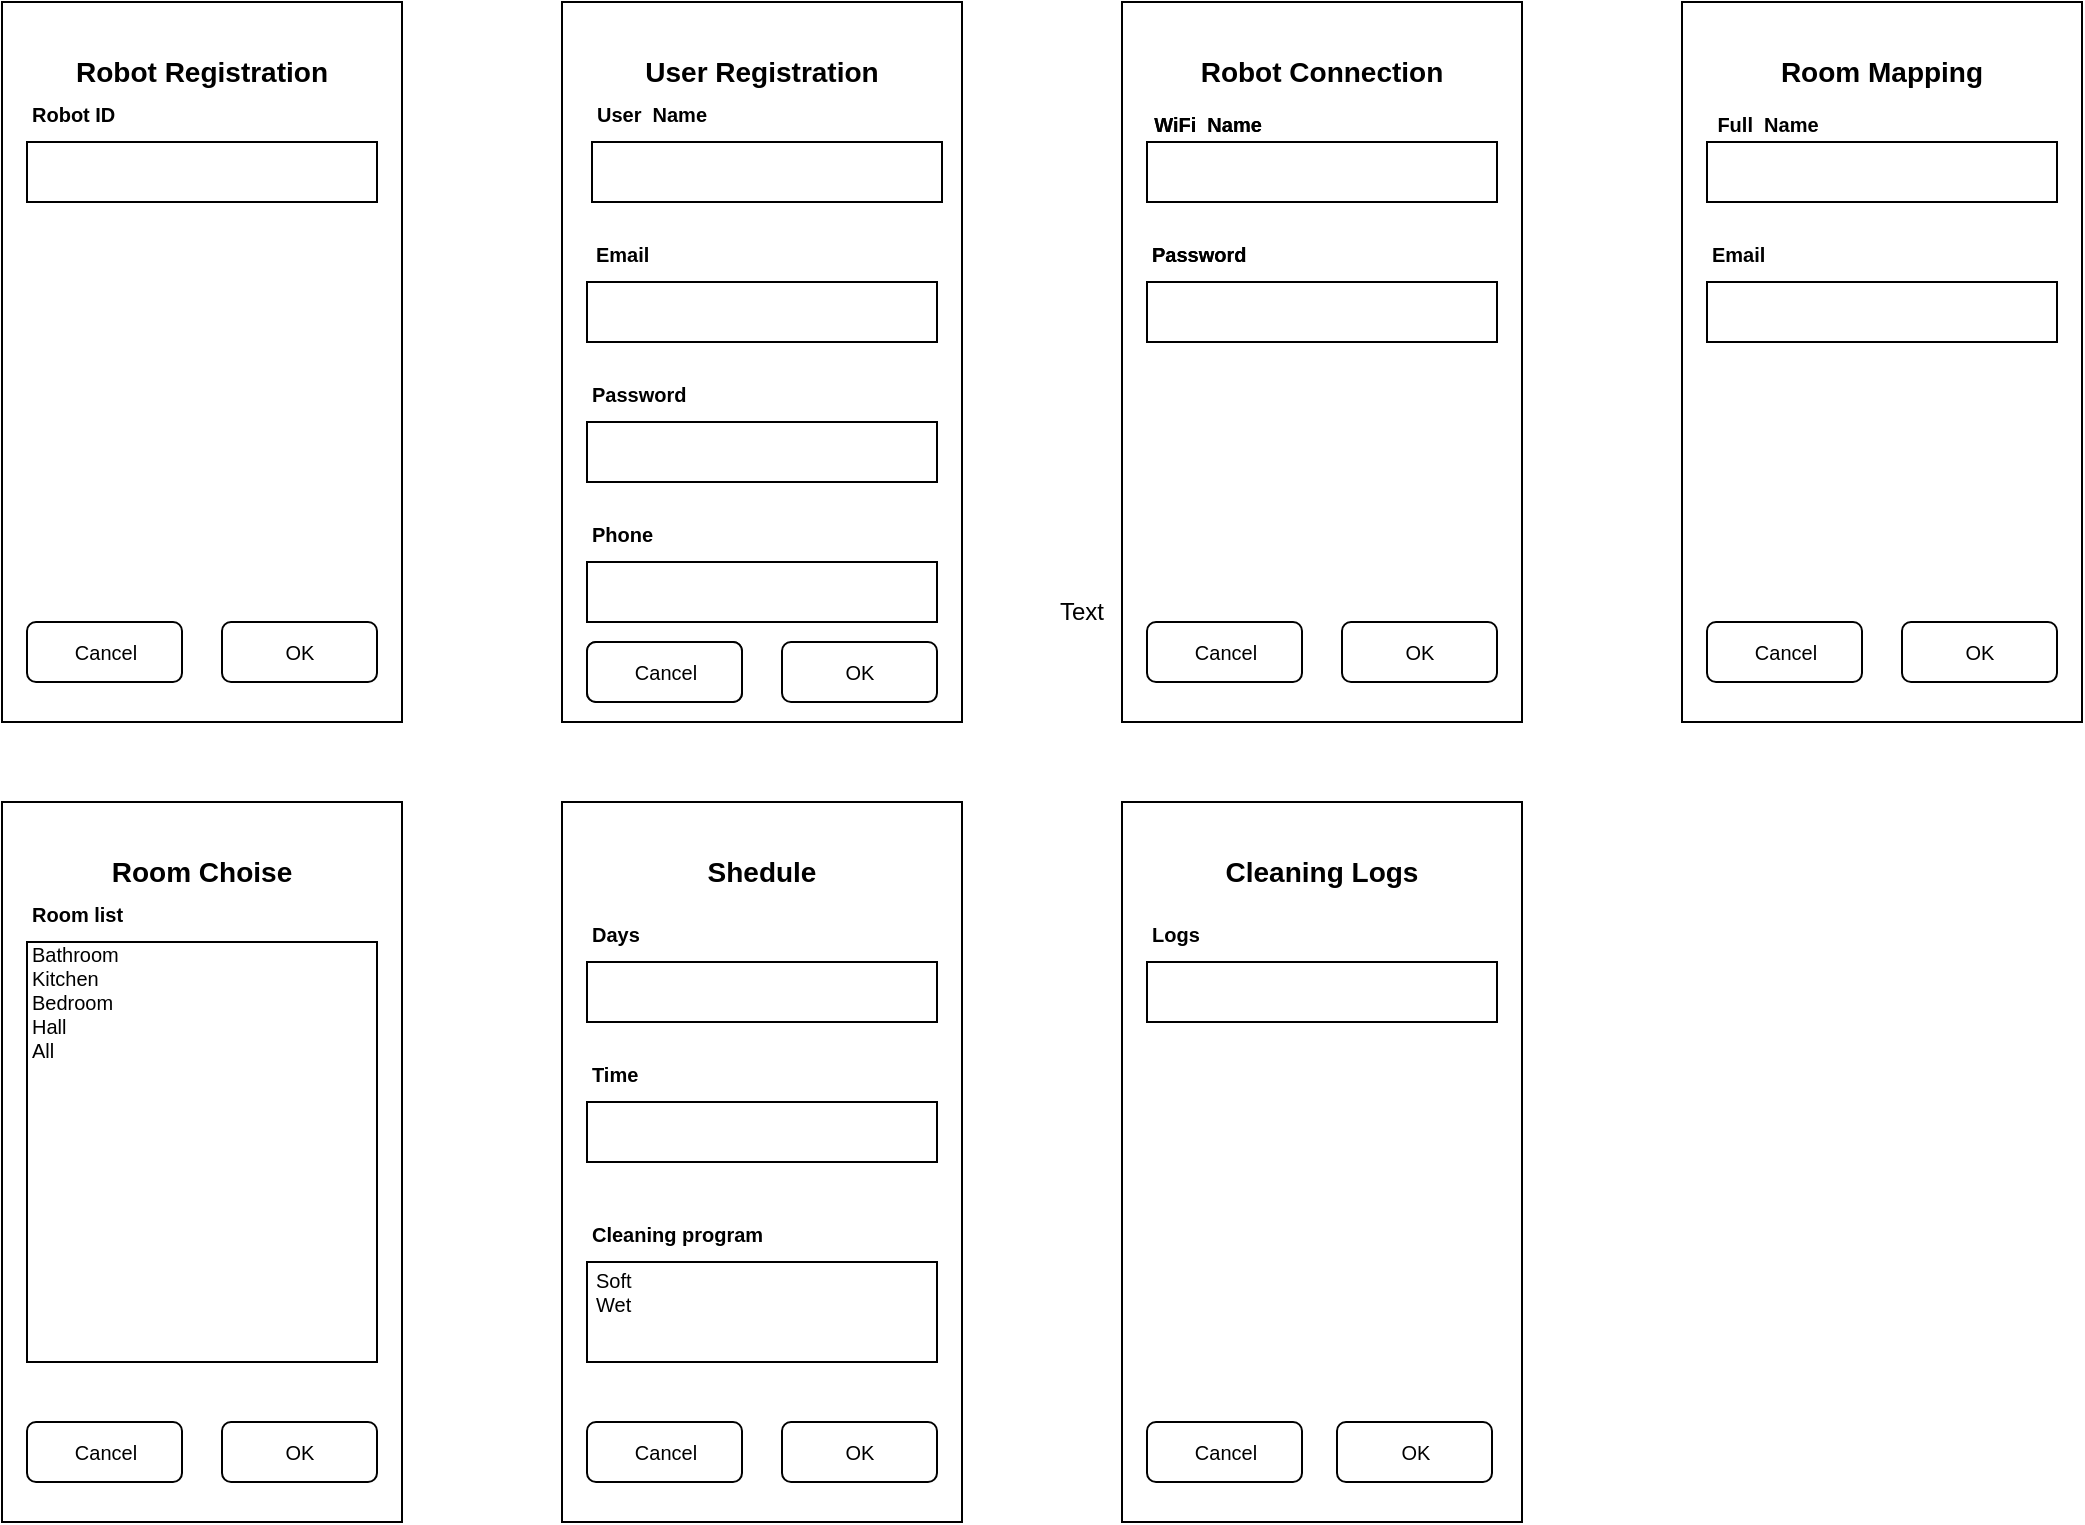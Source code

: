 <mxfile version="20.3.0" type="device" pages="3"><diagram id="ENmIyvvfldRmJgjIzLP0" name="UserInterface"><mxGraphModel dx="1662" dy="861" grid="1" gridSize="10" guides="1" tooltips="1" connect="1" arrows="1" fold="1" page="1" pageScale="1" pageWidth="1169" pageHeight="827" math="0" shadow="0"><root><mxCell id="0"/><mxCell id="1" parent="0"/><mxCell id="davgfbCOC2WF3e5g6zft-2" value="" style="rounded=0;whiteSpace=wrap;html=1;" parent="1" vertex="1"><mxGeometry x="80" y="40" width="200" height="360" as="geometry"/></mxCell><mxCell id="davgfbCOC2WF3e5g6zft-3" value="" style="rounded=0;whiteSpace=wrap;html=1;" parent="1" vertex="1"><mxGeometry x="360" y="40" width="200" height="360" as="geometry"/></mxCell><mxCell id="davgfbCOC2WF3e5g6zft-4" value="" style="rounded=0;whiteSpace=wrap;html=1;" parent="1" vertex="1"><mxGeometry x="640" y="40" width="200" height="360" as="geometry"/></mxCell><mxCell id="davgfbCOC2WF3e5g6zft-5" value="" style="rounded=0;whiteSpace=wrap;html=1;" parent="1" vertex="1"><mxGeometry x="920" y="40" width="200" height="360" as="geometry"/></mxCell><mxCell id="davgfbCOC2WF3e5g6zft-6" value="" style="rounded=0;whiteSpace=wrap;html=1;" parent="1" vertex="1"><mxGeometry x="80" y="440" width="200" height="360" as="geometry"/></mxCell><mxCell id="davgfbCOC2WF3e5g6zft-7" value="" style="rounded=0;whiteSpace=wrap;html=1;" parent="1" vertex="1"><mxGeometry x="360" y="440" width="200" height="360" as="geometry"/></mxCell><mxCell id="davgfbCOC2WF3e5g6zft-8" value="" style="rounded=0;whiteSpace=wrap;html=1;" parent="1" vertex="1"><mxGeometry x="640" y="440" width="200" height="360" as="geometry"/></mxCell><mxCell id="davgfbCOC2WF3e5g6zft-11" value="Text" style="text;html=1;strokeColor=none;fillColor=none;align=center;verticalAlign=middle;whiteSpace=wrap;rounded=0;" parent="1" vertex="1"><mxGeometry x="590" y="330" width="60" height="30" as="geometry"/></mxCell><mxCell id="davgfbCOC2WF3e5g6zft-13" value="&lt;b&gt;&lt;font style=&quot;font-size: 14px;&quot;&gt;Robot Registration&lt;/font&gt;&lt;/b&gt;" style="text;html=1;strokeColor=none;fillColor=none;align=center;verticalAlign=middle;whiteSpace=wrap;rounded=0;" parent="1" vertex="1"><mxGeometry x="100" y="60" width="160" height="30" as="geometry"/></mxCell><mxCell id="davgfbCOC2WF3e5g6zft-14" value="&lt;font style=&quot;font-size: 14px;&quot;&gt;&lt;b&gt;User Registration&lt;/b&gt;&lt;/font&gt;" style="text;html=1;strokeColor=none;fillColor=none;align=center;verticalAlign=middle;whiteSpace=wrap;rounded=0;" parent="1" vertex="1"><mxGeometry x="380" y="60" width="160" height="30" as="geometry"/></mxCell><mxCell id="davgfbCOC2WF3e5g6zft-15" value="&lt;font style=&quot;font-size: 14px;&quot;&gt;&lt;b&gt;Robot Connection&lt;/b&gt;&lt;/font&gt;" style="text;html=1;strokeColor=none;fillColor=none;align=center;verticalAlign=middle;whiteSpace=wrap;rounded=0;" parent="1" vertex="1"><mxGeometry x="660" y="60" width="160" height="30" as="geometry"/></mxCell><mxCell id="davgfbCOC2WF3e5g6zft-16" value="&lt;font style=&quot;font-size: 14px;&quot;&gt;&lt;b&gt;Room Mapping&lt;/b&gt;&lt;/font&gt;" style="text;html=1;strokeColor=none;fillColor=none;align=center;verticalAlign=middle;whiteSpace=wrap;rounded=0;" parent="1" vertex="1"><mxGeometry x="940" y="60" width="160" height="30" as="geometry"/></mxCell><mxCell id="davgfbCOC2WF3e5g6zft-17" value="&lt;b&gt;&lt;font style=&quot;font-size: 14px;&quot;&gt;Room Choise&lt;/font&gt;&lt;/b&gt;" style="text;html=1;strokeColor=none;fillColor=none;align=center;verticalAlign=middle;whiteSpace=wrap;rounded=0;" parent="1" vertex="1"><mxGeometry x="100" y="460" width="160" height="30" as="geometry"/></mxCell><mxCell id="davgfbCOC2WF3e5g6zft-18" value="&lt;b&gt;&lt;font style=&quot;font-size: 14px;&quot;&gt;Shedule&lt;/font&gt;&lt;/b&gt;" style="text;html=1;strokeColor=none;fillColor=none;align=center;verticalAlign=middle;whiteSpace=wrap;rounded=0;" parent="1" vertex="1"><mxGeometry x="380" y="460" width="160" height="30" as="geometry"/></mxCell><mxCell id="davgfbCOC2WF3e5g6zft-21" value="&lt;b&gt;&lt;font style=&quot;font-size: 14px;&quot;&gt;Cleaning Logs&lt;/font&gt;&lt;/b&gt;" style="text;html=1;strokeColor=none;fillColor=none;align=center;verticalAlign=middle;whiteSpace=wrap;rounded=0;" parent="1" vertex="1"><mxGeometry x="660" y="460" width="160" height="30" as="geometry"/></mxCell><mxCell id="davgfbCOC2WF3e5g6zft-22" value="&lt;font style=&quot;font-size: 10px;&quot;&gt;&lt;b&gt;User&amp;nbsp; Name&lt;/b&gt;&lt;/font&gt;" style="text;html=1;strokeColor=none;fillColor=none;align=center;verticalAlign=middle;whiteSpace=wrap;rounded=0;fontSize=14;" parent="1" vertex="1"><mxGeometry x="375" y="70" width="60" height="50" as="geometry"/></mxCell><mxCell id="davgfbCOC2WF3e5g6zft-24" value="&lt;font style=&quot;font-size: 10px;&quot;&gt;&lt;b&gt;Email&lt;/b&gt;&lt;/font&gt;" style="text;html=1;strokeColor=none;fillColor=none;align=left;verticalAlign=middle;whiteSpace=wrap;rounded=0;fontSize=14;" parent="1" vertex="1"><mxGeometry x="375" y="150" width="60" height="30" as="geometry"/></mxCell><mxCell id="davgfbCOC2WF3e5g6zft-26" value="&lt;font style=&quot;font-size: 10px;&quot;&gt;&lt;b&gt;Password&lt;/b&gt;&lt;/font&gt;" style="text;html=1;strokeColor=none;fillColor=none;align=left;verticalAlign=middle;whiteSpace=wrap;rounded=0;fontSize=14;" parent="1" vertex="1"><mxGeometry x="372.5" y="220" width="60" height="30" as="geometry"/></mxCell><mxCell id="davgfbCOC2WF3e5g6zft-27" value="&lt;font style=&quot;font-size: 10px;&quot;&gt;&lt;b&gt;Phone&lt;/b&gt;&lt;/font&gt;" style="text;html=1;strokeColor=none;fillColor=none;align=left;verticalAlign=middle;whiteSpace=wrap;rounded=0;fontSize=14;" parent="1" vertex="1"><mxGeometry x="372.5" y="290" width="60" height="30" as="geometry"/></mxCell><mxCell id="davgfbCOC2WF3e5g6zft-28" value="" style="rounded=0;whiteSpace=wrap;html=1;fontSize=10;" parent="1" vertex="1"><mxGeometry x="375" y="110" width="175" height="30" as="geometry"/></mxCell><mxCell id="davgfbCOC2WF3e5g6zft-29" value="" style="rounded=0;whiteSpace=wrap;html=1;fontSize=10;" parent="1" vertex="1"><mxGeometry x="372.5" y="180" width="175" height="30" as="geometry"/></mxCell><mxCell id="davgfbCOC2WF3e5g6zft-30" value="" style="rounded=0;whiteSpace=wrap;html=1;fontSize=10;" parent="1" vertex="1"><mxGeometry x="372.5" y="250" width="175" height="30" as="geometry"/></mxCell><mxCell id="davgfbCOC2WF3e5g6zft-31" value="" style="rounded=0;whiteSpace=wrap;html=1;fontSize=10;" parent="1" vertex="1"><mxGeometry x="372.5" y="320" width="175" height="30" as="geometry"/></mxCell><mxCell id="davgfbCOC2WF3e5g6zft-32" value="Cancel" style="rounded=1;whiteSpace=wrap;html=1;fontSize=10;" parent="1" vertex="1"><mxGeometry x="372.5" y="360" width="77.5" height="30" as="geometry"/></mxCell><mxCell id="davgfbCOC2WF3e5g6zft-33" value="OK" style="rounded=1;whiteSpace=wrap;html=1;fontSize=10;" parent="1" vertex="1"><mxGeometry x="470" y="360" width="77.5" height="30" as="geometry"/></mxCell><mxCell id="davgfbCOC2WF3e5g6zft-34" value="&lt;font style=&quot;font-size: 10px;&quot;&gt;&lt;b&gt;Robot ID&lt;/b&gt;&lt;/font&gt;" style="text;html=1;strokeColor=none;fillColor=none;align=left;verticalAlign=middle;whiteSpace=wrap;rounded=0;fontSize=14;" parent="1" vertex="1"><mxGeometry x="92.5" y="80" width="60" height="30" as="geometry"/></mxCell><mxCell id="davgfbCOC2WF3e5g6zft-35" value="" style="rounded=0;whiteSpace=wrap;html=1;fontSize=10;" parent="1" vertex="1"><mxGeometry x="92.5" y="110" width="175" height="30" as="geometry"/></mxCell><mxCell id="davgfbCOC2WF3e5g6zft-37" value="Cancel" style="rounded=1;whiteSpace=wrap;html=1;fontSize=10;" parent="1" vertex="1"><mxGeometry x="92.5" y="350" width="77.5" height="30" as="geometry"/></mxCell><mxCell id="davgfbCOC2WF3e5g6zft-38" value="OK" style="rounded=1;whiteSpace=wrap;html=1;fontSize=10;" parent="1" vertex="1"><mxGeometry x="190" y="350" width="77.5" height="30" as="geometry"/></mxCell><mxCell id="davgfbCOC2WF3e5g6zft-39" value="&lt;font style=&quot;font-size: 10px;&quot;&gt;&lt;b&gt;WiFi&amp;nbsp; Name&lt;/b&gt;&lt;/font&gt;" style="text;html=1;strokeColor=none;fillColor=none;align=center;verticalAlign=middle;whiteSpace=wrap;rounded=0;fontSize=14;" parent="1" vertex="1"><mxGeometry x="652.5" y="80" width="60" height="40" as="geometry"/></mxCell><mxCell id="davgfbCOC2WF3e5g6zft-40" value="" style="rounded=0;whiteSpace=wrap;html=1;fontSize=10;" parent="1" vertex="1"><mxGeometry x="652.5" y="110" width="175" height="30" as="geometry"/></mxCell><mxCell id="davgfbCOC2WF3e5g6zft-41" value="&lt;font style=&quot;font-size: 10px;&quot;&gt;&lt;b&gt;Password&lt;/b&gt;&lt;/font&gt;" style="text;html=1;strokeColor=none;fillColor=none;align=left;verticalAlign=middle;whiteSpace=wrap;rounded=0;fontSize=14;" parent="1" vertex="1"><mxGeometry x="652.5" y="150" width="60" height="30" as="geometry"/></mxCell><mxCell id="davgfbCOC2WF3e5g6zft-42" value="" style="rounded=0;whiteSpace=wrap;html=1;fontSize=10;" parent="1" vertex="1"><mxGeometry x="652.5" y="180" width="175" height="30" as="geometry"/></mxCell><mxCell id="davgfbCOC2WF3e5g6zft-43" value="Cancel" style="rounded=1;whiteSpace=wrap;html=1;fontSize=10;" parent="1" vertex="1"><mxGeometry x="372.5" y="360" width="77.5" height="30" as="geometry"/></mxCell><mxCell id="davgfbCOC2WF3e5g6zft-45" value="Cancel" style="rounded=1;whiteSpace=wrap;html=1;fontSize=10;" parent="1" vertex="1"><mxGeometry x="652.5" y="350" width="77.5" height="30" as="geometry"/></mxCell><mxCell id="davgfbCOC2WF3e5g6zft-46" value="OK" style="rounded=1;whiteSpace=wrap;html=1;fontSize=10;" parent="1" vertex="1"><mxGeometry x="750" y="350" width="77.5" height="30" as="geometry"/></mxCell><mxCell id="davgfbCOC2WF3e5g6zft-47" value="&lt;font style=&quot;font-size: 10px;&quot;&gt;&lt;b&gt;WiFi&amp;nbsp; Name&lt;/b&gt;&lt;/font&gt;" style="text;html=1;strokeColor=none;fillColor=none;align=center;verticalAlign=middle;whiteSpace=wrap;rounded=0;fontSize=14;" parent="1" vertex="1"><mxGeometry x="652.5" y="80" width="60" height="40" as="geometry"/></mxCell><mxCell id="davgfbCOC2WF3e5g6zft-48" value="" style="rounded=0;whiteSpace=wrap;html=1;fontSize=10;" parent="1" vertex="1"><mxGeometry x="652.5" y="110" width="175" height="30" as="geometry"/></mxCell><mxCell id="davgfbCOC2WF3e5g6zft-49" value="&lt;font style=&quot;font-size: 10px;&quot;&gt;&lt;b&gt;Password&lt;/b&gt;&lt;/font&gt;" style="text;html=1;strokeColor=none;fillColor=none;align=left;verticalAlign=middle;whiteSpace=wrap;rounded=0;fontSize=14;" parent="1" vertex="1"><mxGeometry x="652.5" y="150" width="60" height="30" as="geometry"/></mxCell><mxCell id="davgfbCOC2WF3e5g6zft-54" value="&lt;font style=&quot;font-size: 10px;&quot;&gt;&lt;b&gt;Full&amp;nbsp; Name&lt;/b&gt;&lt;/font&gt;" style="text;html=1;strokeColor=none;fillColor=none;align=center;verticalAlign=middle;whiteSpace=wrap;rounded=0;fontSize=14;" parent="1" vertex="1"><mxGeometry x="932.5" y="80" width="60" height="40" as="geometry"/></mxCell><mxCell id="davgfbCOC2WF3e5g6zft-55" value="" style="rounded=0;whiteSpace=wrap;html=1;fontSize=10;" parent="1" vertex="1"><mxGeometry x="932.5" y="110" width="175" height="30" as="geometry"/></mxCell><mxCell id="davgfbCOC2WF3e5g6zft-56" value="&lt;font style=&quot;font-size: 10px;&quot;&gt;&lt;b&gt;Email&lt;/b&gt;&lt;/font&gt;" style="text;html=1;strokeColor=none;fillColor=none;align=left;verticalAlign=middle;whiteSpace=wrap;rounded=0;fontSize=14;" parent="1" vertex="1"><mxGeometry x="932.5" y="150" width="60" height="30" as="geometry"/></mxCell><mxCell id="davgfbCOC2WF3e5g6zft-57" value="" style="rounded=0;whiteSpace=wrap;html=1;fontSize=10;" parent="1" vertex="1"><mxGeometry x="932.5" y="180" width="175" height="30" as="geometry"/></mxCell><mxCell id="davgfbCOC2WF3e5g6zft-62" value="Cancel" style="rounded=1;whiteSpace=wrap;html=1;fontSize=10;" parent="1" vertex="1"><mxGeometry x="932.5" y="350" width="77.5" height="30" as="geometry"/></mxCell><mxCell id="davgfbCOC2WF3e5g6zft-63" value="OK" style="rounded=1;whiteSpace=wrap;html=1;fontSize=10;" parent="1" vertex="1"><mxGeometry x="1030" y="350" width="77.5" height="30" as="geometry"/></mxCell><mxCell id="davgfbCOC2WF3e5g6zft-64" value="&lt;font style=&quot;font-size: 10px;&quot;&gt;&lt;b&gt;Logs&lt;/b&gt;&lt;/font&gt;" style="text;html=1;strokeColor=none;fillColor=none;align=left;verticalAlign=middle;whiteSpace=wrap;rounded=0;fontSize=14;" parent="1" vertex="1"><mxGeometry x="652.5" y="490" width="60" height="30" as="geometry"/></mxCell><mxCell id="davgfbCOC2WF3e5g6zft-65" value="" style="rounded=0;whiteSpace=wrap;html=1;fontSize=10;" parent="1" vertex="1"><mxGeometry x="652.5" y="520" width="175" height="30" as="geometry"/></mxCell><mxCell id="davgfbCOC2WF3e5g6zft-66" value="&lt;font style=&quot;font-size: 10px;&quot;&gt;&lt;b&gt;Days&lt;/b&gt;&lt;/font&gt;" style="text;html=1;strokeColor=none;fillColor=none;align=left;verticalAlign=middle;whiteSpace=wrap;rounded=0;fontSize=14;" parent="1" vertex="1"><mxGeometry x="372.5" y="490" width="60" height="30" as="geometry"/></mxCell><mxCell id="davgfbCOC2WF3e5g6zft-67" value="" style="rounded=0;whiteSpace=wrap;html=1;fontSize=10;" parent="1" vertex="1"><mxGeometry x="372.5" y="520" width="175" height="30" as="geometry"/></mxCell><mxCell id="davgfbCOC2WF3e5g6zft-68" value="&lt;font style=&quot;font-size: 10px;&quot;&gt;&lt;b&gt;Time&lt;/b&gt;&lt;/font&gt;" style="text;html=1;strokeColor=none;fillColor=none;align=left;verticalAlign=middle;whiteSpace=wrap;rounded=0;fontSize=14;" parent="1" vertex="1"><mxGeometry x="372.5" y="560" width="60" height="30" as="geometry"/></mxCell><mxCell id="davgfbCOC2WF3e5g6zft-69" value="" style="rounded=0;whiteSpace=wrap;html=1;fontSize=10;" parent="1" vertex="1"><mxGeometry x="372.5" y="590" width="175" height="30" as="geometry"/></mxCell><mxCell id="davgfbCOC2WF3e5g6zft-70" value="&lt;font style=&quot;font-size: 10px;&quot;&gt;&lt;b&gt;Cleaning program&lt;/b&gt;&lt;/font&gt;" style="text;html=1;strokeColor=none;fillColor=none;align=left;verticalAlign=middle;whiteSpace=wrap;rounded=0;fontSize=14;" parent="1" vertex="1"><mxGeometry x="372.5" y="640" width="107.5" height="30" as="geometry"/></mxCell><mxCell id="davgfbCOC2WF3e5g6zft-71" value="" style="rounded=0;whiteSpace=wrap;html=1;fontSize=10;" parent="1" vertex="1"><mxGeometry x="372.5" y="670" width="175" height="30" as="geometry"/></mxCell><mxCell id="davgfbCOC2WF3e5g6zft-73" value="" style="rounded=0;whiteSpace=wrap;html=1;fontSize=10;" parent="1" vertex="1"><mxGeometry x="372.5" y="670" width="175" height="50" as="geometry"/></mxCell><mxCell id="davgfbCOC2WF3e5g6zft-74" value="Soft&lt;br&gt;Wet" style="text;html=1;strokeColor=none;fillColor=none;align=left;verticalAlign=middle;whiteSpace=wrap;rounded=0;fontSize=10;" parent="1" vertex="1"><mxGeometry x="375" y="670" width="60" height="30" as="geometry"/></mxCell><mxCell id="davgfbCOC2WF3e5g6zft-75" value="Cancel" style="rounded=1;whiteSpace=wrap;html=1;fontSize=10;" parent="1" vertex="1"><mxGeometry x="372.5" y="750" width="77.5" height="30" as="geometry"/></mxCell><mxCell id="davgfbCOC2WF3e5g6zft-76" value="OK" style="rounded=1;whiteSpace=wrap;html=1;fontSize=10;" parent="1" vertex="1"><mxGeometry x="470" y="750" width="77.5" height="30" as="geometry"/></mxCell><mxCell id="davgfbCOC2WF3e5g6zft-77" value="Cancel" style="rounded=1;whiteSpace=wrap;html=1;fontSize=10;" parent="1" vertex="1"><mxGeometry x="652.5" y="750" width="77.5" height="30" as="geometry"/></mxCell><mxCell id="davgfbCOC2WF3e5g6zft-78" value="OK" style="rounded=1;whiteSpace=wrap;html=1;fontSize=10;" parent="1" vertex="1"><mxGeometry x="747.5" y="750" width="77.5" height="30" as="geometry"/></mxCell><mxCell id="davgfbCOC2WF3e5g6zft-79" value="&lt;font style=&quot;font-size: 10px;&quot;&gt;&lt;b&gt;Room list&lt;/b&gt;&lt;/font&gt;" style="text;html=1;strokeColor=none;fillColor=none;align=left;verticalAlign=middle;whiteSpace=wrap;rounded=0;fontSize=14;" parent="1" vertex="1"><mxGeometry x="92.5" y="480" width="60" height="30" as="geometry"/></mxCell><mxCell id="davgfbCOC2WF3e5g6zft-80" value="" style="rounded=0;whiteSpace=wrap;html=1;fontSize=10;" parent="1" vertex="1"><mxGeometry x="92.5" y="510" width="175" height="210" as="geometry"/></mxCell><mxCell id="davgfbCOC2WF3e5g6zft-81" value="Cancel" style="rounded=1;whiteSpace=wrap;html=1;fontSize=10;" parent="1" vertex="1"><mxGeometry x="92.5" y="750" width="77.5" height="30" as="geometry"/></mxCell><mxCell id="davgfbCOC2WF3e5g6zft-82" value="OK" style="rounded=1;whiteSpace=wrap;html=1;fontSize=10;" parent="1" vertex="1"><mxGeometry x="190" y="750" width="77.5" height="30" as="geometry"/></mxCell><mxCell id="davgfbCOC2WF3e5g6zft-83" value="Bathroom&lt;br&gt;Kitchen&lt;br&gt;Bedroom&lt;br&gt;Hall&lt;br&gt;All" style="text;html=1;strokeColor=none;fillColor=none;align=left;verticalAlign=middle;whiteSpace=wrap;rounded=0;fontSize=10;" parent="1" vertex="1"><mxGeometry x="92.5" y="510" width="60" height="60" as="geometry"/></mxCell></root></mxGraphModel></diagram><diagram id="C5RBs43oDa-KdzZeNtuy" name="ClassDiagram"><mxGraphModel dx="2374" dy="1230" grid="1" gridSize="10" guides="1" tooltips="1" connect="1" arrows="1" fold="1" page="1" pageScale="1" pageWidth="1169" pageHeight="827" math="0" shadow="0"><root><mxCell id="WIyWlLk6GJQsqaUBKTNV-0"/><mxCell id="WIyWlLk6GJQsqaUBKTNV-1" parent="WIyWlLk6GJQsqaUBKTNV-0"/><mxCell id="JWHU3847sEABFkzriIPP-0" value="User&#10;" style="swimlane;fontStyle=2;align=center;verticalAlign=top;childLayout=stackLayout;horizontal=1;startSize=26;horizontalStack=0;resizeParent=1;resizeLast=0;collapsible=1;marginBottom=0;rounded=0;shadow=0;strokeWidth=1;" parent="WIyWlLk6GJQsqaUBKTNV-1" vertex="1"><mxGeometry x="80" y="40" width="160" height="214" as="geometry"><mxRectangle x="230" y="140" width="160" height="26" as="alternateBounds"/></mxGeometry></mxCell><mxCell id="4TyxCA-4vC_OMYaIGTVX-5" value="+ id: int" style="text;align=left;verticalAlign=top;spacingLeft=4;spacingRight=4;overflow=hidden;rotatable=0;points=[[0,0.5],[1,0.5]];portConstraint=eastwest;" parent="JWHU3847sEABFkzriIPP-0" vertex="1"><mxGeometry y="26" width="160" height="26" as="geometry"/></mxCell><mxCell id="JWHU3847sEABFkzriIPP-1" value="+ Username: str" style="text;align=left;verticalAlign=top;spacingLeft=4;spacingRight=4;overflow=hidden;rotatable=0;points=[[0,0.5],[1,0.5]];portConstraint=eastwest;" parent="JWHU3847sEABFkzriIPP-0" vertex="1"><mxGeometry y="52" width="160" height="26" as="geometry"/></mxCell><mxCell id="JWHU3847sEABFkzriIPP-2" value="+ Phone: str" style="text;align=left;verticalAlign=top;spacingLeft=4;spacingRight=4;overflow=hidden;rotatable=0;points=[[0,0.5],[1,0.5]];portConstraint=eastwest;rounded=0;shadow=0;html=0;" parent="JWHU3847sEABFkzriIPP-0" vertex="1"><mxGeometry y="78" width="160" height="26" as="geometry"/></mxCell><mxCell id="JWHU3847sEABFkzriIPP-3" value="+ Email: str" style="text;align=left;verticalAlign=top;spacingLeft=4;spacingRight=4;overflow=hidden;rotatable=0;points=[[0,0.5],[1,0.5]];portConstraint=eastwest;rounded=0;shadow=0;html=0;" parent="JWHU3847sEABFkzriIPP-0" vertex="1"><mxGeometry y="104" width="160" height="26" as="geometry"/></mxCell><mxCell id="JWHU3847sEABFkzriIPP-6" value="+ Password: str" style="text;align=left;verticalAlign=top;spacingLeft=4;spacingRight=4;overflow=hidden;rotatable=0;points=[[0,0.5],[1,0.5]];portConstraint=eastwest;rounded=0;shadow=0;html=0;" parent="JWHU3847sEABFkzriIPP-0" vertex="1"><mxGeometry y="130" width="160" height="26" as="geometry"/></mxCell><mxCell id="JWHU3847sEABFkzriIPP-4" value="" style="line;html=1;strokeWidth=1;align=left;verticalAlign=middle;spacingTop=-1;spacingLeft=3;spacingRight=3;rotatable=0;labelPosition=right;points=[];portConstraint=eastwest;" parent="JWHU3847sEABFkzriIPP-0" vertex="1"><mxGeometry y="156" width="160" height="34" as="geometry"/></mxCell><mxCell id="JWHU3847sEABFkzriIPP-5" value="+ activateUser()" style="text;align=left;verticalAlign=top;spacingLeft=4;spacingRight=4;overflow=hidden;rotatable=0;points=[[0,0.5],[1,0.5]];portConstraint=eastwest;" parent="JWHU3847sEABFkzriIPP-0" vertex="1"><mxGeometry y="190" width="160" height="24" as="geometry"/></mxCell><mxCell id="JWHU3847sEABFkzriIPP-7" value="RobotStation&#10;" style="swimlane;fontStyle=2;align=center;verticalAlign=top;childLayout=stackLayout;horizontal=1;startSize=26;horizontalStack=0;resizeParent=1;resizeLast=0;collapsible=1;marginBottom=0;rounded=0;shadow=0;strokeWidth=1;" parent="WIyWlLk6GJQsqaUBKTNV-1" vertex="1"><mxGeometry x="880" y="40" width="240" height="170" as="geometry"><mxRectangle x="230" y="140" width="160" height="26" as="alternateBounds"/></mxGeometry></mxCell><mxCell id="JWHU3847sEABFkzriIPP-8" value="- id: int" style="text;align=left;verticalAlign=top;spacingLeft=4;spacingRight=4;overflow=hidden;rotatable=0;points=[[0,0.5],[1,0.5]];portConstraint=eastwest;" parent="JWHU3847sEABFkzriIPP-7" vertex="1"><mxGeometry y="26" width="240" height="26" as="geometry"/></mxCell><mxCell id="JWHU3847sEABFkzriIPP-9" value="- chargerCoords: x1, y1, x2, y2" style="text;align=left;verticalAlign=top;spacingLeft=4;spacingRight=4;overflow=hidden;rotatable=0;points=[[0,0.5],[1,0.5]];portConstraint=eastwest;rounded=0;shadow=0;html=0;" parent="JWHU3847sEABFkzriIPP-7" vertex="1"><mxGeometry y="52" width="240" height="26" as="geometry"/></mxCell><mxCell id="JWHU3847sEABFkzriIPP-12" value="" style="line;html=1;strokeWidth=1;align=left;verticalAlign=middle;spacingTop=-1;spacingLeft=3;spacingRight=3;rotatable=0;labelPosition=right;points=[];portConstraint=eastwest;" parent="JWHU3847sEABFkzriIPP-7" vertex="1"><mxGeometry y="78" width="240" height="34" as="geometry"/></mxCell><mxCell id="JWHU3847sEABFkzriIPP-13" value="+ getId()" style="text;align=left;verticalAlign=top;spacingLeft=4;spacingRight=4;overflow=hidden;rotatable=0;points=[[0,0.5],[1,0.5]];portConstraint=eastwest;" parent="JWHU3847sEABFkzriIPP-7" vertex="1"><mxGeometry y="112" width="240" height="24" as="geometry"/></mxCell><mxCell id="mOV2h6imr5zyjVF6srCG-2" value="+ getChargeCoodrs()" style="text;align=left;verticalAlign=top;spacingLeft=4;spacingRight=4;overflow=hidden;rotatable=0;points=[[0,0.5],[1,0.5]];portConstraint=eastwest;" parent="JWHU3847sEABFkzriIPP-7" vertex="1"><mxGeometry y="136" width="240" height="24" as="geometry"/></mxCell><mxCell id="JWHU3847sEABFkzriIPP-19" value="Robot" style="swimlane;fontStyle=2;align=center;verticalAlign=top;childLayout=stackLayout;horizontal=1;startSize=26;horizontalStack=0;resizeParent=1;resizeLast=0;collapsible=1;marginBottom=0;rounded=0;shadow=0;strokeWidth=1;" parent="WIyWlLk6GJQsqaUBKTNV-1" vertex="1"><mxGeometry x="440" y="80" width="240" height="440" as="geometry"><mxRectangle x="880" y="520" width="160" height="26" as="alternateBounds"/></mxGeometry></mxCell><mxCell id="JWHU3847sEABFkzriIPP-20" value="- id: int" style="text;align=left;verticalAlign=top;spacingLeft=4;spacingRight=4;overflow=hidden;rotatable=0;points=[[0,0.5],[1,0.5]];portConstraint=eastwest;" parent="JWHU3847sEABFkzriIPP-19" vertex="1"><mxGeometry y="26" width="240" height="26" as="geometry"/></mxCell><mxCell id="4TyxCA-4vC_OMYaIGTVX-6" value="- idUser: int" style="text;align=left;verticalAlign=top;spacingLeft=4;spacingRight=4;overflow=hidden;rotatable=0;points=[[0,0.5],[1,0.5]];portConstraint=eastwest;" parent="JWHU3847sEABFkzriIPP-19" vertex="1"><mxGeometry y="52" width="240" height="26" as="geometry"/></mxCell><mxCell id="JWHU3847sEABFkzriIPP-21" value="- currentCoords: x1, y1, x2, y2" style="text;align=left;verticalAlign=top;spacingLeft=4;spacingRight=4;overflow=hidden;rotatable=0;points=[[0,0.5],[1,0.5]];portConstraint=eastwest;rounded=0;shadow=0;html=0;" parent="JWHU3847sEABFkzriIPP-19" vertex="1"><mxGeometry y="78" width="240" height="26" as="geometry"/></mxCell><mxCell id="4TyxCA-4vC_OMYaIGTVX-3" value="- robotStationId: int" style="text;align=left;verticalAlign=top;spacingLeft=4;spacingRight=4;overflow=hidden;rotatable=0;points=[[0,0.5],[1,0.5]];portConstraint=eastwest;rounded=0;shadow=0;html=0;" parent="JWHU3847sEABFkzriIPP-19" vertex="1"><mxGeometry y="104" width="240" height="26" as="geometry"/></mxCell><mxCell id="JWHU3847sEABFkzriIPP-24" value="- batteryState: int&#10;&#10;&#10;" style="text;align=left;verticalAlign=top;spacingLeft=4;spacingRight=4;overflow=hidden;rotatable=0;points=[[0,0.5],[1,0.5]];portConstraint=eastwest;rounded=0;shadow=0;html=0;" parent="JWHU3847sEABFkzriIPP-19" vertex="1"><mxGeometry y="130" width="240" height="26" as="geometry"/></mxCell><mxCell id="4TyxCA-4vC_OMYaIGTVX-2" value="- idSchedule: int" style="text;align=left;verticalAlign=top;spacingLeft=4;spacingRight=4;overflow=hidden;rotatable=0;points=[[0,0.5],[1,0.5]];portConstraint=eastwest;rounded=0;shadow=0;html=0;" parent="JWHU3847sEABFkzriIPP-19" vertex="1"><mxGeometry y="156" width="240" height="26" as="geometry"/></mxCell><mxCell id="4TyxCA-4vC_OMYaIGTVX-1" value="- typeOfService: int" style="text;align=left;verticalAlign=top;spacingLeft=4;spacingRight=4;overflow=hidden;rotatable=0;points=[[0,0.5],[1,0.5]];portConstraint=eastwest;rounded=0;shadow=0;html=0;" parent="JWHU3847sEABFkzriIPP-19" vertex="1"><mxGeometry y="182" width="240" height="26" as="geometry"/></mxCell><mxCell id="JWHU3847sEABFkzriIPP-22" value="" style="line;html=1;strokeWidth=1;align=left;verticalAlign=middle;spacingTop=-1;spacingLeft=3;spacingRight=3;rotatable=0;labelPosition=right;points=[];portConstraint=eastwest;" parent="JWHU3847sEABFkzriIPP-19" vertex="1"><mxGeometry y="208" width="240" height="34" as="geometry"/></mxCell><mxCell id="HUx5in5TNo3mbDq3Zm-f-0" value="+ getBatteryState(): int&#10;" style="text;align=left;verticalAlign=top;spacingLeft=4;spacingRight=4;overflow=hidden;rotatable=0;points=[[0,0.5],[1,0.5]];portConstraint=eastwest;" parent="JWHU3847sEABFkzriIPP-19" vertex="1"><mxGeometry y="242" width="240" height="30" as="geometry"/></mxCell><mxCell id="mOV2h6imr5zyjVF6srCG-3" value="+ getRobotCoords(x1, y1, x2, y2)" style="text;align=left;verticalAlign=top;spacingLeft=4;spacingRight=4;overflow=hidden;rotatable=0;points=[[0,0.5],[1,0.5]];portConstraint=eastwest;" parent="JWHU3847sEABFkzriIPP-19" vertex="1"><mxGeometry y="272" width="240" height="30" as="geometry"/></mxCell><mxCell id="JWHU3847sEABFkzriIPP-23" value="+ getRobotId()" style="text;align=left;verticalAlign=top;spacingLeft=4;spacingRight=4;overflow=hidden;rotatable=0;points=[[0,0.5],[1,0.5]];portConstraint=eastwest;" parent="JWHU3847sEABFkzriIPP-19" vertex="1"><mxGeometry y="302" width="240" height="30" as="geometry"/></mxCell><mxCell id="JWHU3847sEABFkzriIPP-25" value="Room " style="swimlane;fontStyle=2;align=center;verticalAlign=top;childLayout=stackLayout;horizontal=1;startSize=26;horizontalStack=0;resizeParent=1;resizeLast=0;collapsible=1;marginBottom=0;rounded=0;shadow=0;strokeWidth=1;" parent="WIyWlLk6GJQsqaUBKTNV-1" vertex="1"><mxGeometry x="40" y="640" width="240" height="160" as="geometry"><mxRectangle x="230" y="140" width="160" height="26" as="alternateBounds"/></mxGeometry></mxCell><mxCell id="JWHU3847sEABFkzriIPP-26" value="- id: int" style="text;align=left;verticalAlign=top;spacingLeft=4;spacingRight=4;overflow=hidden;rotatable=0;points=[[0,0.5],[1,0.5]];portConstraint=eastwest;" parent="JWHU3847sEABFkzriIPP-25" vertex="1"><mxGeometry y="26" width="240" height="26" as="geometry"/></mxCell><mxCell id="4TyxCA-4vC_OMYaIGTVX-0" value="- name: str" style="text;align=left;verticalAlign=top;spacingLeft=4;spacingRight=4;overflow=hidden;rotatable=0;points=[[0,0.5],[1,0.5]];portConstraint=eastwest;" parent="JWHU3847sEABFkzriIPP-25" vertex="1"><mxGeometry y="52" width="240" height="26" as="geometry"/></mxCell><mxCell id="JWHU3847sEABFkzriIPP-27" value="- coords: x1, y1, x2, y2" style="text;align=left;verticalAlign=top;spacingLeft=4;spacingRight=4;overflow=hidden;rotatable=0;points=[[0,0.5],[1,0.5]];portConstraint=eastwest;rounded=0;shadow=0;html=0;" parent="JWHU3847sEABFkzriIPP-25" vertex="1"><mxGeometry y="78" width="240" height="26" as="geometry"/></mxCell><mxCell id="JWHU3847sEABFkzriIPP-29" value="" style="line;html=1;strokeWidth=1;align=left;verticalAlign=middle;spacingTop=-1;spacingLeft=3;spacingRight=3;rotatable=0;labelPosition=right;points=[];portConstraint=eastwest;" parent="JWHU3847sEABFkzriIPP-25" vertex="1"><mxGeometry y="104" width="240" height="16" as="geometry"/></mxCell><mxCell id="JWHU3847sEABFkzriIPP-30" value="+ getRoom()" style="text;align=left;verticalAlign=top;spacingLeft=4;spacingRight=4;overflow=hidden;rotatable=0;points=[[0,0.5],[1,0.5]];portConstraint=eastwest;" parent="JWHU3847sEABFkzriIPP-25" vertex="1"><mxGeometry y="120" width="240" height="24" as="geometry"/></mxCell><mxCell id="JWHU3847sEABFkzriIPP-31" value="Schedule" style="swimlane;fontStyle=2;align=center;verticalAlign=top;childLayout=stackLayout;horizontal=1;startSize=26;horizontalStack=0;resizeParent=1;resizeLast=0;collapsible=1;marginBottom=0;rounded=0;shadow=0;strokeWidth=1;" parent="WIyWlLk6GJQsqaUBKTNV-1" vertex="1"><mxGeometry x="80" y="320" width="160" height="240" as="geometry"><mxRectangle x="230" y="140" width="160" height="26" as="alternateBounds"/></mxGeometry></mxCell><mxCell id="tRo2GFSAGqoSmQ8bYQSz-0" value="+ id: int" style="text;align=left;verticalAlign=top;spacingLeft=4;spacingRight=4;overflow=hidden;rotatable=0;points=[[0,0.5],[1,0.5]];portConstraint=eastwest;" vertex="1" parent="JWHU3847sEABFkzriIPP-31"><mxGeometry y="26" width="160" height="26" as="geometry"/></mxCell><mxCell id="JWHU3847sEABFkzriIPP-32" value="+ day: str" style="text;align=left;verticalAlign=top;spacingLeft=4;spacingRight=4;overflow=hidden;rotatable=0;points=[[0,0.5],[1,0.5]];portConstraint=eastwest;" parent="JWHU3847sEABFkzriIPP-31" vertex="1"><mxGeometry y="52" width="160" height="26" as="geometry"/></mxCell><mxCell id="JWHU3847sEABFkzriIPP-33" value="+ timeStart:" style="text;align=left;verticalAlign=top;spacingLeft=4;spacingRight=4;overflow=hidden;rotatable=0;points=[[0,0.5],[1,0.5]];portConstraint=eastwest;rounded=0;shadow=0;html=0;" parent="JWHU3847sEABFkzriIPP-31" vertex="1"><mxGeometry y="78" width="160" height="26" as="geometry"/></mxCell><mxCell id="JWHU3847sEABFkzriIPP-34" value="+ teimeEnd: " style="text;align=left;verticalAlign=top;spacingLeft=4;spacingRight=4;overflow=hidden;rotatable=0;points=[[0,0.5],[1,0.5]];portConstraint=eastwest;rounded=0;shadow=0;html=0;" parent="JWHU3847sEABFkzriIPP-31" vertex="1"><mxGeometry y="104" width="160" height="26" as="geometry"/></mxCell><mxCell id="JWHU3847sEABFkzriIPP-35" value="+ mode: str" style="text;align=left;verticalAlign=top;spacingLeft=4;spacingRight=4;overflow=hidden;rotatable=0;points=[[0,0.5],[1,0.5]];portConstraint=eastwest;rounded=0;shadow=0;html=0;" parent="JWHU3847sEABFkzriIPP-31" vertex="1"><mxGeometry y="130" width="160" height="26" as="geometry"/></mxCell><mxCell id="4TyxCA-4vC_OMYaIGTVX-4" value="+ idRoom: int&#10;" style="text;align=left;verticalAlign=top;spacingLeft=4;spacingRight=4;overflow=hidden;rotatable=0;points=[[0,0.5],[1,0.5]];portConstraint=eastwest;rounded=0;shadow=0;html=0;" parent="JWHU3847sEABFkzriIPP-31" vertex="1"><mxGeometry y="156" width="160" height="26" as="geometry"/></mxCell><mxCell id="JWHU3847sEABFkzriIPP-36" value="" style="line;html=1;strokeWidth=1;align=left;verticalAlign=middle;spacingTop=-1;spacingLeft=3;spacingRight=3;rotatable=0;labelPosition=right;points=[];portConstraint=eastwest;" parent="JWHU3847sEABFkzriIPP-31" vertex="1"><mxGeometry y="182" width="160" height="34" as="geometry"/></mxCell><mxCell id="JWHU3847sEABFkzriIPP-37" value="+ getSchedule()" style="text;align=left;verticalAlign=top;spacingLeft=4;spacingRight=4;overflow=hidden;rotatable=0;points=[[0,0.5],[1,0.5]];portConstraint=eastwest;" parent="JWHU3847sEABFkzriIPP-31" vertex="1"><mxGeometry y="216" width="160" height="24" as="geometry"/></mxCell><mxCell id="JWHU3847sEABFkzriIPP-38" value="Log" style="swimlane;fontStyle=2;align=center;verticalAlign=top;childLayout=stackLayout;horizontal=1;startSize=26;horizontalStack=0;resizeParent=1;resizeLast=0;collapsible=1;marginBottom=0;rounded=0;shadow=0;strokeWidth=1;" parent="WIyWlLk6GJQsqaUBKTNV-1" vertex="1"><mxGeometry x="880" y="254" width="160" height="210" as="geometry"><mxRectangle x="230" y="140" width="160" height="26" as="alternateBounds"/></mxGeometry></mxCell><mxCell id="JWHU3847sEABFkzriIPP-39" value="+ start: datetime" style="text;align=left;verticalAlign=top;spacingLeft=4;spacingRight=4;overflow=hidden;rotatable=0;points=[[0,0.5],[1,0.5]];portConstraint=eastwest;" parent="JWHU3847sEABFkzriIPP-38" vertex="1"><mxGeometry y="26" width="160" height="26" as="geometry"/></mxCell><mxCell id="JWHU3847sEABFkzriIPP-40" value="+ stop: datetime" style="text;align=left;verticalAlign=top;spacingLeft=4;spacingRight=4;overflow=hidden;rotatable=0;points=[[0,0.5],[1,0.5]];portConstraint=eastwest;rounded=0;shadow=0;html=0;" parent="JWHU3847sEABFkzriIPP-38" vertex="1"><mxGeometry y="52" width="160" height="26" as="geometry"/></mxCell><mxCell id="JWHU3847sEABFkzriIPP-41" value="+ room: str " style="text;align=left;verticalAlign=top;spacingLeft=4;spacingRight=4;overflow=hidden;rotatable=0;points=[[0,0.5],[1,0.5]];portConstraint=eastwest;rounded=0;shadow=0;html=0;" parent="JWHU3847sEABFkzriIPP-38" vertex="1"><mxGeometry y="78" width="160" height="26" as="geometry"/></mxCell><mxCell id="JWHU3847sEABFkzriIPP-42" value="+ mode: str" style="text;align=left;verticalAlign=top;spacingLeft=4;spacingRight=4;overflow=hidden;rotatable=0;points=[[0,0.5],[1,0.5]];portConstraint=eastwest;rounded=0;shadow=0;html=0;" parent="JWHU3847sEABFkzriIPP-38" vertex="1"><mxGeometry y="104" width="160" height="26" as="geometry"/></mxCell><mxCell id="JWHU3847sEABFkzriIPP-43" value="" style="line;html=1;strokeWidth=1;align=left;verticalAlign=middle;spacingTop=-1;spacingLeft=3;spacingRight=3;rotatable=0;labelPosition=right;points=[];portConstraint=eastwest;" parent="JWHU3847sEABFkzriIPP-38" vertex="1"><mxGeometry y="130" width="160" height="34" as="geometry"/></mxCell><mxCell id="JWHU3847sEABFkzriIPP-44" value="+ showLog()" style="text;align=left;verticalAlign=top;spacingLeft=4;spacingRight=4;overflow=hidden;rotatable=0;points=[[0,0.5],[1,0.5]];portConstraint=eastwest;" parent="JWHU3847sEABFkzriIPP-38" vertex="1"><mxGeometry y="164" width="160" height="24" as="geometry"/></mxCell><mxCell id="4TyxCA-4vC_OMYaIGTVX-7" value="" style="endArrow=open;endFill=1;endSize=12;html=1;rounded=0;" parent="WIyWlLk6GJQsqaUBKTNV-1" edge="1"><mxGeometry width="160" relative="1" as="geometry"><mxPoint x="240" y="440" as="sourcePoint"/><mxPoint x="440" y="440" as="targetPoint"/></mxGeometry></mxCell><mxCell id="4TyxCA-4vC_OMYaIGTVX-9" value="" style="endArrow=open;endFill=1;endSize=12;html=1;rounded=0;entryX=0.004;entryY=0.114;entryDx=0;entryDy=0;entryPerimeter=0;" parent="WIyWlLk6GJQsqaUBKTNV-1" target="JWHU3847sEABFkzriIPP-21" edge="1"><mxGeometry width="160" relative="1" as="geometry"><mxPoint x="240" y="160" as="sourcePoint"/><mxPoint x="400" y="160" as="targetPoint"/></mxGeometry></mxCell><mxCell id="4TyxCA-4vC_OMYaIGTVX-13" value="" style="endArrow=open;endFill=1;endSize=12;html=1;rounded=0;exitX=-0.001;exitY=0.357;exitDx=0;exitDy=0;entryX=0.997;entryY=0.077;entryDx=0;entryDy=0;entryPerimeter=0;exitPerimeter=0;" parent="WIyWlLk6GJQsqaUBKTNV-1" source="JWHU3847sEABFkzriIPP-13" target="JWHU3847sEABFkzriIPP-21" edge="1"><mxGeometry width="160" relative="1" as="geometry"><mxPoint x="730" y="630" as="sourcePoint"/><mxPoint x="890" y="630" as="targetPoint"/></mxGeometry></mxCell><mxCell id="4TyxCA-4vC_OMYaIGTVX-14" value="" style="endArrow=open;endFill=1;endSize=12;html=1;rounded=0;exitX=0.5;exitY=0;exitDx=0;exitDy=0;entryX=0.5;entryY=1;entryDx=0;entryDy=0;entryPerimeter=0;" parent="WIyWlLk6GJQsqaUBKTNV-1" source="JWHU3847sEABFkzriIPP-25" target="JWHU3847sEABFkzriIPP-37" edge="1"><mxGeometry width="160" relative="1" as="geometry"><mxPoint x="585" y="600" as="sourcePoint"/><mxPoint x="745" y="600" as="targetPoint"/></mxGeometry></mxCell><mxCell id="4TyxCA-4vC_OMYaIGTVX-16" value="" style="endArrow=open;endFill=1;endSize=12;html=1;rounded=0;exitX=0;exitY=0.5;exitDx=0;exitDy=0;entryX=0.988;entryY=1.192;entryDx=0;entryDy=0;entryPerimeter=0;" parent="WIyWlLk6GJQsqaUBKTNV-1" source="JWHU3847sEABFkzriIPP-39" target="4TyxCA-4vC_OMYaIGTVX-1" edge="1"><mxGeometry width="160" relative="1" as="geometry"><mxPoint x="760" y="590" as="sourcePoint"/><mxPoint x="920" y="590" as="targetPoint"/></mxGeometry></mxCell></root></mxGraphModel></diagram><diagram id="yATWhP0ogla6uQ0Yi4hi" name="CaseDiagram"><mxGraphModel dx="1662" dy="861" grid="1" gridSize="10" guides="1" tooltips="1" connect="1" arrows="1" fold="1" page="1" pageScale="1" pageWidth="1169" pageHeight="827" math="0" shadow="0"><root><mxCell id="0"/><mxCell id="1" parent="0"/><mxCell id="VQqhREj22Iw-fZN3r7Tv-1" value="User" style="shape=umlActor;verticalLabelPosition=bottom;verticalAlign=top;html=1;outlineConnect=0;" parent="1" vertex="1"><mxGeometry x="170" y="350" width="30" height="60" as="geometry"/></mxCell><mxCell id="VQqhREj22Iw-fZN3r7Tv-4" value="Регистрация пользователя" style="rounded=1;whiteSpace=wrap;html=1;" parent="1" vertex="1"><mxGeometry x="440" y="40" width="330" height="40" as="geometry"/></mxCell><mxCell id="VQqhREj22Iw-fZN3r7Tv-5" value="Регистрация робота" style="rounded=1;whiteSpace=wrap;html=1;" parent="1" vertex="1"><mxGeometry x="440" y="120" width="330" height="40" as="geometry"/></mxCell><mxCell id="VQqhREj22Iw-fZN3r7Tv-6" value="Подключение к роботу" style="rounded=1;whiteSpace=wrap;html=1;" parent="1" vertex="1"><mxGeometry x="440" y="200" width="330" height="40" as="geometry"/></mxCell><mxCell id="VQqhREj22Iw-fZN3r7Tv-7" value="Построение карты помещений" style="rounded=1;whiteSpace=wrap;html=1;" parent="1" vertex="1"><mxGeometry x="440" y="280" width="330" height="40" as="geometry"/></mxCell><mxCell id="VQqhREj22Iw-fZN3r7Tv-8" value="Построение карты помещений" style="rounded=1;whiteSpace=wrap;html=1;" parent="1" vertex="1"><mxGeometry x="440" y="360" width="330" height="40" as="geometry"/></mxCell><mxCell id="VQqhREj22Iw-fZN3r7Tv-9" value="Выбор помещения(ий) для уборки" style="rounded=1;whiteSpace=wrap;html=1;" parent="1" vertex="1"><mxGeometry x="440" y="440" width="330" height="40" as="geometry"/></mxCell><mxCell id="Cwu0sJIxDBrGZYlRtU7K-1" value="Выбор режима уборки" style="rounded=1;whiteSpace=wrap;html=1;" parent="1" vertex="1"><mxGeometry x="440" y="520" width="330" height="40" as="geometry"/></mxCell><mxCell id="isDdAYTEWku2Tgj22DOm-1" value="Просмотр журнала работы" style="rounded=1;whiteSpace=wrap;html=1;" parent="1" vertex="1"><mxGeometry x="440" y="600" width="330" height="40" as="geometry"/></mxCell><mxCell id="isDdAYTEWku2Tgj22DOm-2" value="Обслуживание робота" style="rounded=1;whiteSpace=wrap;html=1;" parent="1" vertex="1"><mxGeometry x="440" y="680" width="330" height="40" as="geometry"/></mxCell><mxCell id="isDdAYTEWku2Tgj22DOm-4" value="" style="endArrow=none;html=1;rounded=0;entryX=0;entryY=0.5;entryDx=0;entryDy=0;" parent="1" target="VQqhREj22Iw-fZN3r7Tv-4" edge="1"><mxGeometry width="50" height="50" relative="1" as="geometry"><mxPoint x="200" y="410" as="sourcePoint"/><mxPoint x="250" y="360" as="targetPoint"/></mxGeometry></mxCell><mxCell id="isDdAYTEWku2Tgj22DOm-5" value="" style="endArrow=none;html=1;rounded=0;entryX=0;entryY=0.5;entryDx=0;entryDy=0;" parent="1" target="VQqhREj22Iw-fZN3r7Tv-5" edge="1"><mxGeometry width="50" height="50" relative="1" as="geometry"><mxPoint x="200" y="410" as="sourcePoint"/><mxPoint x="290" y="350" as="targetPoint"/></mxGeometry></mxCell><mxCell id="isDdAYTEWku2Tgj22DOm-7" value="" style="endArrow=none;html=1;rounded=0;exitX=1;exitY=1;exitDx=0;exitDy=0;exitPerimeter=0;entryX=0;entryY=0.5;entryDx=0;entryDy=0;" parent="1" source="VQqhREj22Iw-fZN3r7Tv-1" target="VQqhREj22Iw-fZN3r7Tv-6" edge="1"><mxGeometry width="50" height="50" relative="1" as="geometry"><mxPoint x="280" y="380" as="sourcePoint"/><mxPoint x="330" y="330" as="targetPoint"/></mxGeometry></mxCell><mxCell id="isDdAYTEWku2Tgj22DOm-8" value="" style="endArrow=none;html=1;rounded=0;entryX=0;entryY=0.5;entryDx=0;entryDy=0;" parent="1" target="VQqhREj22Iw-fZN3r7Tv-7" edge="1"><mxGeometry width="50" height="50" relative="1" as="geometry"><mxPoint x="200" y="410" as="sourcePoint"/><mxPoint x="330" y="380" as="targetPoint"/></mxGeometry></mxCell><mxCell id="isDdAYTEWku2Tgj22DOm-9" value="" style="endArrow=none;html=1;rounded=0;entryX=0;entryY=0.5;entryDx=0;entryDy=0;" parent="1" target="VQqhREj22Iw-fZN3r7Tv-8" edge="1"><mxGeometry width="50" height="50" relative="1" as="geometry"><mxPoint x="200" y="410" as="sourcePoint"/><mxPoint x="360" y="364" as="targetPoint"/></mxGeometry></mxCell><mxCell id="isDdAYTEWku2Tgj22DOm-10" value="" style="endArrow=none;html=1;rounded=0;entryX=0;entryY=0.5;entryDx=0;entryDy=0;" parent="1" target="VQqhREj22Iw-fZN3r7Tv-9" edge="1"><mxGeometry width="50" height="50" relative="1" as="geometry"><mxPoint x="200" y="410" as="sourcePoint"/><mxPoint x="330" y="420" as="targetPoint"/></mxGeometry></mxCell><mxCell id="isDdAYTEWku2Tgj22DOm-12" value="" style="endArrow=none;html=1;rounded=0;entryX=0;entryY=0.5;entryDx=0;entryDy=0;" parent="1" target="Cwu0sJIxDBrGZYlRtU7K-1" edge="1"><mxGeometry width="50" height="50" relative="1" as="geometry"><mxPoint x="200" y="410" as="sourcePoint"/><mxPoint x="250" y="510" as="targetPoint"/></mxGeometry></mxCell><mxCell id="isDdAYTEWku2Tgj22DOm-13" value="" style="endArrow=none;html=1;rounded=0;exitX=1;exitY=1;exitDx=0;exitDy=0;exitPerimeter=0;entryX=0;entryY=0.5;entryDx=0;entryDy=0;" parent="1" source="VQqhREj22Iw-fZN3r7Tv-1" target="isDdAYTEWku2Tgj22DOm-1" edge="1"><mxGeometry width="50" height="50" relative="1" as="geometry"><mxPoint x="380" y="560" as="sourcePoint"/><mxPoint x="430" y="510" as="targetPoint"/></mxGeometry></mxCell><mxCell id="isDdAYTEWku2Tgj22DOm-14" value="" style="endArrow=none;html=1;rounded=0;entryX=0;entryY=0.5;entryDx=0;entryDy=0;" parent="1" target="isDdAYTEWku2Tgj22DOm-2" edge="1"><mxGeometry width="50" height="50" relative="1" as="geometry"><mxPoint x="200" y="410" as="sourcePoint"/><mxPoint x="430" y="510" as="targetPoint"/></mxGeometry></mxCell></root></mxGraphModel></diagram></mxfile>